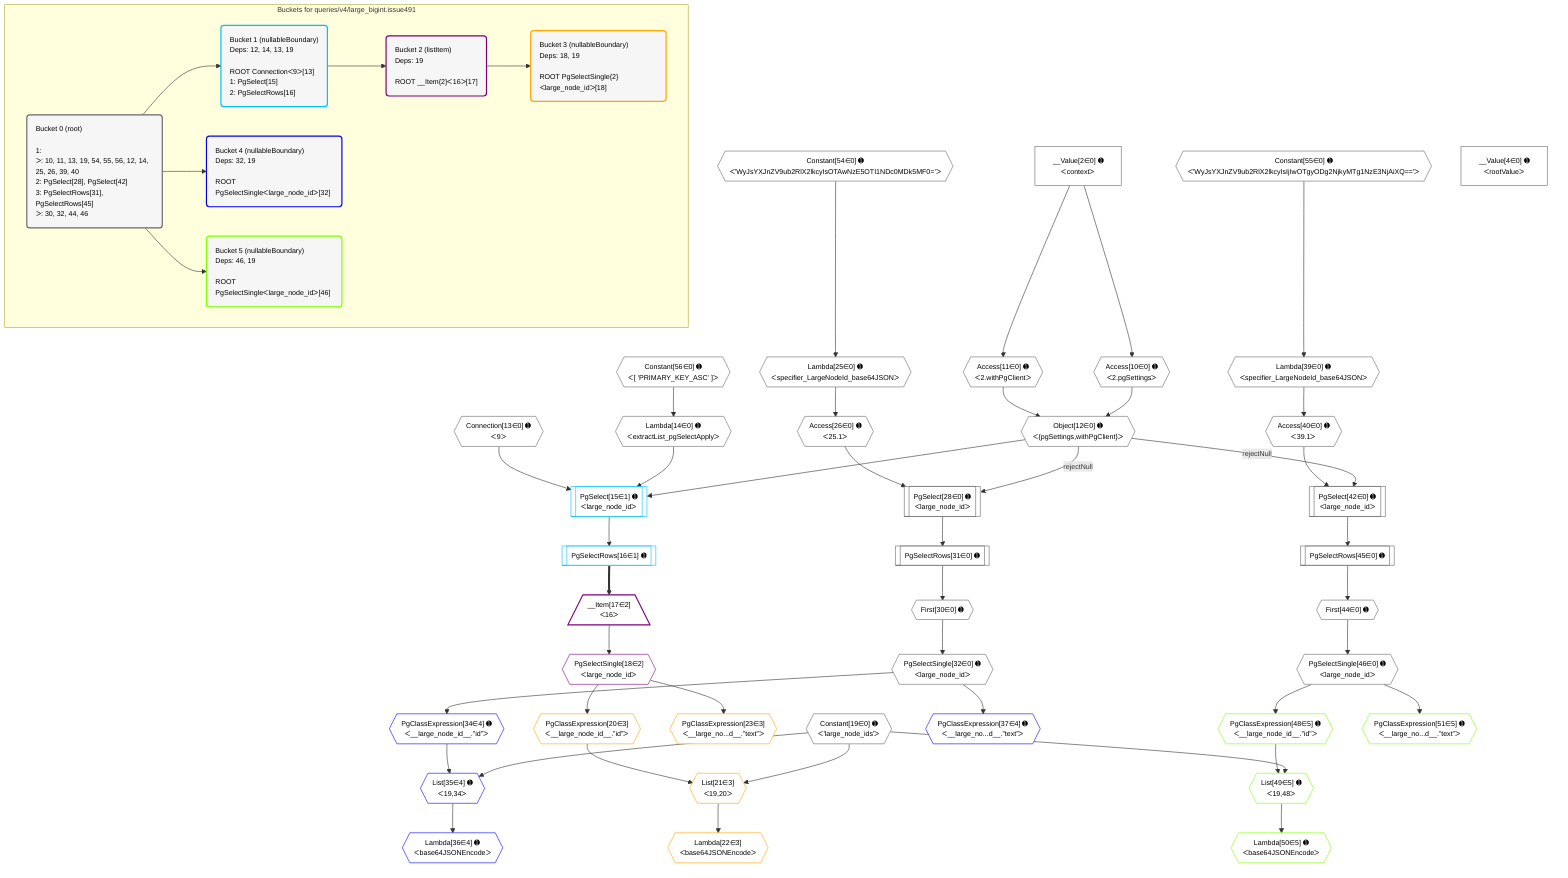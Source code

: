 %%{init: {'themeVariables': { 'fontSize': '12px'}}}%%
graph TD
    classDef path fill:#eee,stroke:#000,color:#000
    classDef plan fill:#fff,stroke-width:1px,color:#000
    classDef itemplan fill:#fff,stroke-width:2px,color:#000
    classDef unbatchedplan fill:#dff,stroke-width:1px,color:#000
    classDef sideeffectplan fill:#fcc,stroke-width:2px,color:#000
    classDef bucket fill:#f6f6f6,color:#000,stroke-width:2px,text-align:left


    %% plan dependencies
    Object12{{"Object[12∈0] ➊<br />ᐸ{pgSettings,withPgClient}ᐳ"}}:::plan
    Access10{{"Access[10∈0] ➊<br />ᐸ2.pgSettingsᐳ"}}:::plan
    Access11{{"Access[11∈0] ➊<br />ᐸ2.withPgClientᐳ"}}:::plan
    Access10 & Access11 --> Object12
    PgSelect28[["PgSelect[28∈0] ➊<br />ᐸlarge_node_idᐳ"]]:::plan
    Access26{{"Access[26∈0] ➊<br />ᐸ25.1ᐳ"}}:::plan
    Object12 -->|rejectNull| PgSelect28
    Access26 --> PgSelect28
    PgSelect42[["PgSelect[42∈0] ➊<br />ᐸlarge_node_idᐳ"]]:::plan
    Access40{{"Access[40∈0] ➊<br />ᐸ39.1ᐳ"}}:::plan
    Object12 -->|rejectNull| PgSelect42
    Access40 --> PgSelect42
    __Value2["__Value[2∈0] ➊<br />ᐸcontextᐳ"]:::plan
    __Value2 --> Access10
    __Value2 --> Access11
    Lambda14{{"Lambda[14∈0] ➊<br />ᐸextractList_pgSelectApplyᐳ"}}:::plan
    Constant56{{"Constant[56∈0] ➊<br />ᐸ[ 'PRIMARY_KEY_ASC' ]ᐳ"}}:::plan
    Constant56 --> Lambda14
    Lambda25{{"Lambda[25∈0] ➊<br />ᐸspecifier_LargeNodeId_base64JSONᐳ"}}:::plan
    Constant54{{"Constant[54∈0] ➊<br />ᐸ'WyJsYXJnZV9ub2RlX2lkcyIsOTAwNzE5OTI1NDc0MDk5MF0='ᐳ"}}:::plan
    Constant54 --> Lambda25
    Lambda25 --> Access26
    First30{{"First[30∈0] ➊"}}:::plan
    PgSelectRows31[["PgSelectRows[31∈0] ➊"]]:::plan
    PgSelectRows31 --> First30
    PgSelect28 --> PgSelectRows31
    PgSelectSingle32{{"PgSelectSingle[32∈0] ➊<br />ᐸlarge_node_idᐳ"}}:::plan
    First30 --> PgSelectSingle32
    Lambda39{{"Lambda[39∈0] ➊<br />ᐸspecifier_LargeNodeId_base64JSONᐳ"}}:::plan
    Constant55{{"Constant[55∈0] ➊<br />ᐸ'WyJsYXJnZV9ub2RlX2lkcyIsIjIwOTgyODg2NjkyMTg1NzE3NjAiXQ=='ᐳ"}}:::plan
    Constant55 --> Lambda39
    Lambda39 --> Access40
    First44{{"First[44∈0] ➊"}}:::plan
    PgSelectRows45[["PgSelectRows[45∈0] ➊"]]:::plan
    PgSelectRows45 --> First44
    PgSelect42 --> PgSelectRows45
    PgSelectSingle46{{"PgSelectSingle[46∈0] ➊<br />ᐸlarge_node_idᐳ"}}:::plan
    First44 --> PgSelectSingle46
    __Value4["__Value[4∈0] ➊<br />ᐸrootValueᐳ"]:::plan
    Connection13{{"Connection[13∈0] ➊<br />ᐸ9ᐳ"}}:::plan
    Constant19{{"Constant[19∈0] ➊<br />ᐸ'large_node_ids'ᐳ"}}:::plan
    PgSelect15[["PgSelect[15∈1] ➊<br />ᐸlarge_node_idᐳ"]]:::plan
    Object12 & Lambda14 & Connection13 --> PgSelect15
    PgSelectRows16[["PgSelectRows[16∈1] ➊"]]:::plan
    PgSelect15 --> PgSelectRows16
    __Item17[/"__Item[17∈2]<br />ᐸ16ᐳ"\]:::itemplan
    PgSelectRows16 ==> __Item17
    PgSelectSingle18{{"PgSelectSingle[18∈2]<br />ᐸlarge_node_idᐳ"}}:::plan
    __Item17 --> PgSelectSingle18
    List21{{"List[21∈3]<br />ᐸ19,20ᐳ"}}:::plan
    PgClassExpression20{{"PgClassExpression[20∈3]<br />ᐸ__large_node_id__.”id”ᐳ"}}:::plan
    Constant19 & PgClassExpression20 --> List21
    PgSelectSingle18 --> PgClassExpression20
    Lambda22{{"Lambda[22∈3]<br />ᐸbase64JSONEncodeᐳ"}}:::plan
    List21 --> Lambda22
    PgClassExpression23{{"PgClassExpression[23∈3]<br />ᐸ__large_no...d__.”text”ᐳ"}}:::plan
    PgSelectSingle18 --> PgClassExpression23
    List35{{"List[35∈4] ➊<br />ᐸ19,34ᐳ"}}:::plan
    PgClassExpression34{{"PgClassExpression[34∈4] ➊<br />ᐸ__large_node_id__.”id”ᐳ"}}:::plan
    Constant19 & PgClassExpression34 --> List35
    PgSelectSingle32 --> PgClassExpression34
    Lambda36{{"Lambda[36∈4] ➊<br />ᐸbase64JSONEncodeᐳ"}}:::plan
    List35 --> Lambda36
    PgClassExpression37{{"PgClassExpression[37∈4] ➊<br />ᐸ__large_no...d__.”text”ᐳ"}}:::plan
    PgSelectSingle32 --> PgClassExpression37
    List49{{"List[49∈5] ➊<br />ᐸ19,48ᐳ"}}:::plan
    PgClassExpression48{{"PgClassExpression[48∈5] ➊<br />ᐸ__large_node_id__.”id”ᐳ"}}:::plan
    Constant19 & PgClassExpression48 --> List49
    PgSelectSingle46 --> PgClassExpression48
    Lambda50{{"Lambda[50∈5] ➊<br />ᐸbase64JSONEncodeᐳ"}}:::plan
    List49 --> Lambda50
    PgClassExpression51{{"PgClassExpression[51∈5] ➊<br />ᐸ__large_no...d__.”text”ᐳ"}}:::plan
    PgSelectSingle46 --> PgClassExpression51

    %% define steps

    subgraph "Buckets for queries/v4/large_bigint.issue491"
    Bucket0("Bucket 0 (root)<br /><br />1: <br />ᐳ: 10, 11, 13, 19, 54, 55, 56, 12, 14, 25, 26, 39, 40<br />2: PgSelect[28], PgSelect[42]<br />3: PgSelectRows[31], PgSelectRows[45]<br />ᐳ: 30, 32, 44, 46"):::bucket
    classDef bucket0 stroke:#696969
    class Bucket0,__Value2,__Value4,Access10,Access11,Object12,Connection13,Lambda14,Constant19,Lambda25,Access26,PgSelect28,First30,PgSelectRows31,PgSelectSingle32,Lambda39,Access40,PgSelect42,First44,PgSelectRows45,PgSelectSingle46,Constant54,Constant55,Constant56 bucket0
    Bucket1("Bucket 1 (nullableBoundary)<br />Deps: 12, 14, 13, 19<br /><br />ROOT Connectionᐸ9ᐳ[13]<br />1: PgSelect[15]<br />2: PgSelectRows[16]"):::bucket
    classDef bucket1 stroke:#00bfff
    class Bucket1,PgSelect15,PgSelectRows16 bucket1
    Bucket2("Bucket 2 (listItem)<br />Deps: 19<br /><br />ROOT __Item{2}ᐸ16ᐳ[17]"):::bucket
    classDef bucket2 stroke:#7f007f
    class Bucket2,__Item17,PgSelectSingle18 bucket2
    Bucket3("Bucket 3 (nullableBoundary)<br />Deps: 18, 19<br /><br />ROOT PgSelectSingle{2}ᐸlarge_node_idᐳ[18]"):::bucket
    classDef bucket3 stroke:#ffa500
    class Bucket3,PgClassExpression20,List21,Lambda22,PgClassExpression23 bucket3
    Bucket4("Bucket 4 (nullableBoundary)<br />Deps: 32, 19<br /><br />ROOT PgSelectSingleᐸlarge_node_idᐳ[32]"):::bucket
    classDef bucket4 stroke:#0000ff
    class Bucket4,PgClassExpression34,List35,Lambda36,PgClassExpression37 bucket4
    Bucket5("Bucket 5 (nullableBoundary)<br />Deps: 46, 19<br /><br />ROOT PgSelectSingleᐸlarge_node_idᐳ[46]"):::bucket
    classDef bucket5 stroke:#7fff00
    class Bucket5,PgClassExpression48,List49,Lambda50,PgClassExpression51 bucket5
    Bucket0 --> Bucket1 & Bucket4 & Bucket5
    Bucket1 --> Bucket2
    Bucket2 --> Bucket3
    end